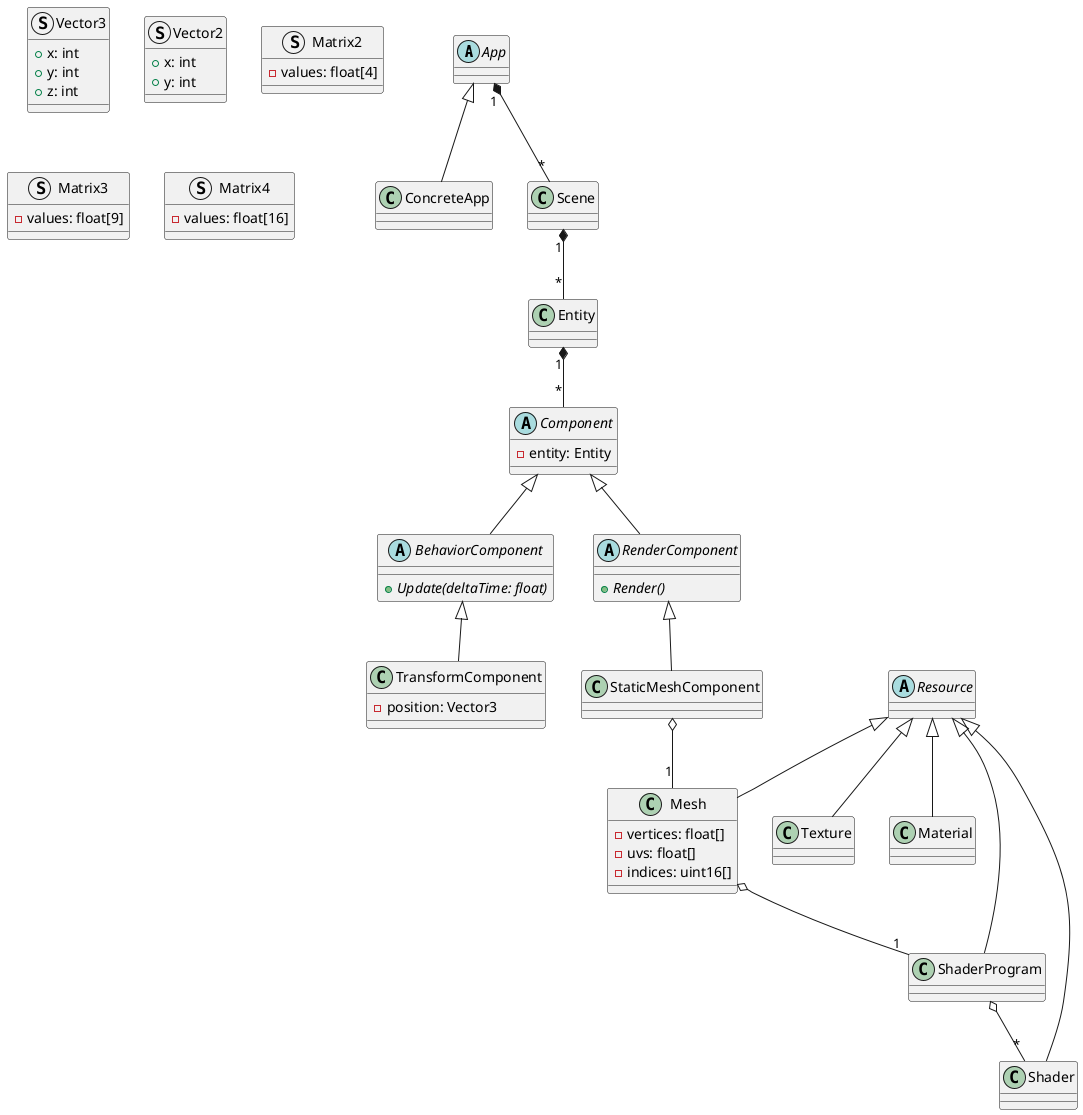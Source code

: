 @startuml

abstract class App {

}

class ConcreteApp {

}

class Scene {

}

class Entity {

}

abstract class Component {
    -entity: Entity
}

abstract class BehaviorComponent {
    {abstract} +Update(deltaTime: float)
}

abstract class RenderComponent {
    {abstract} +Render()
}

class TransformComponent {
    -position: Vector3
}

class StaticMeshComponent {

}

abstract class Resource {

}

class Mesh {
    -vertices: float[]
    -uvs: float[]
    -indices: uint16[]
}

class Texture {

}

class Material {

}

class Shader {

}

class ShaderProgram {

}

struct Vector3 {
    +x: int
    +y: int
    +z: int
}

struct Vector2 {
    +x: int
    +y: int
}

struct Matrix2 {
    -values: float[4]
}

struct Matrix3 {
    -values: float[9]
}

struct Matrix4 {
    -values: float[16]
}

App <|-- ConcreteApp

Resource <|-- Mesh
Resource <|-- Texture
Resource <|-- Material
Resource <|-- Shader
Resource <|-- ShaderProgram

App "1" *-- "*" Scene
Scene "1" *-- "*" Entity

Entity "1" *-- "*" Component

ShaderProgram o-- "*" Shader

Component <|-- BehaviorComponent
Component <|-- RenderComponent
BehaviorComponent <|-- TransformComponent
RenderComponent <|-- StaticMeshComponent

StaticMeshComponent o-- "1" Mesh
Mesh o-- "1" ShaderProgram

@enduml